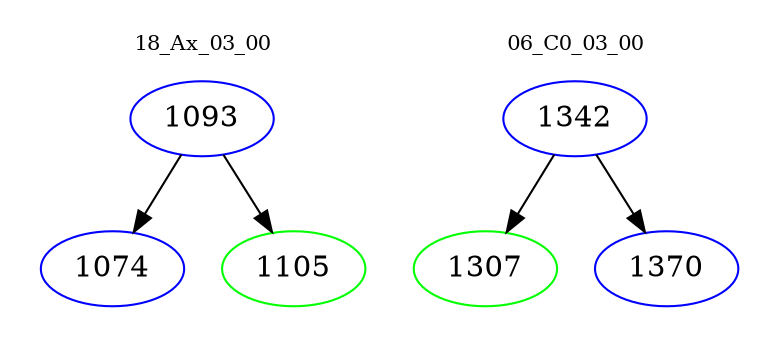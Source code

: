 digraph{
subgraph cluster_0 {
color = white
label = "18_Ax_03_00";
fontsize=10;
T0_1093 [label="1093", color="blue"]
T0_1093 -> T0_1074 [color="black"]
T0_1074 [label="1074", color="blue"]
T0_1093 -> T0_1105 [color="black"]
T0_1105 [label="1105", color="green"]
}
subgraph cluster_1 {
color = white
label = "06_C0_03_00";
fontsize=10;
T1_1342 [label="1342", color="blue"]
T1_1342 -> T1_1307 [color="black"]
T1_1307 [label="1307", color="green"]
T1_1342 -> T1_1370 [color="black"]
T1_1370 [label="1370", color="blue"]
}
}
